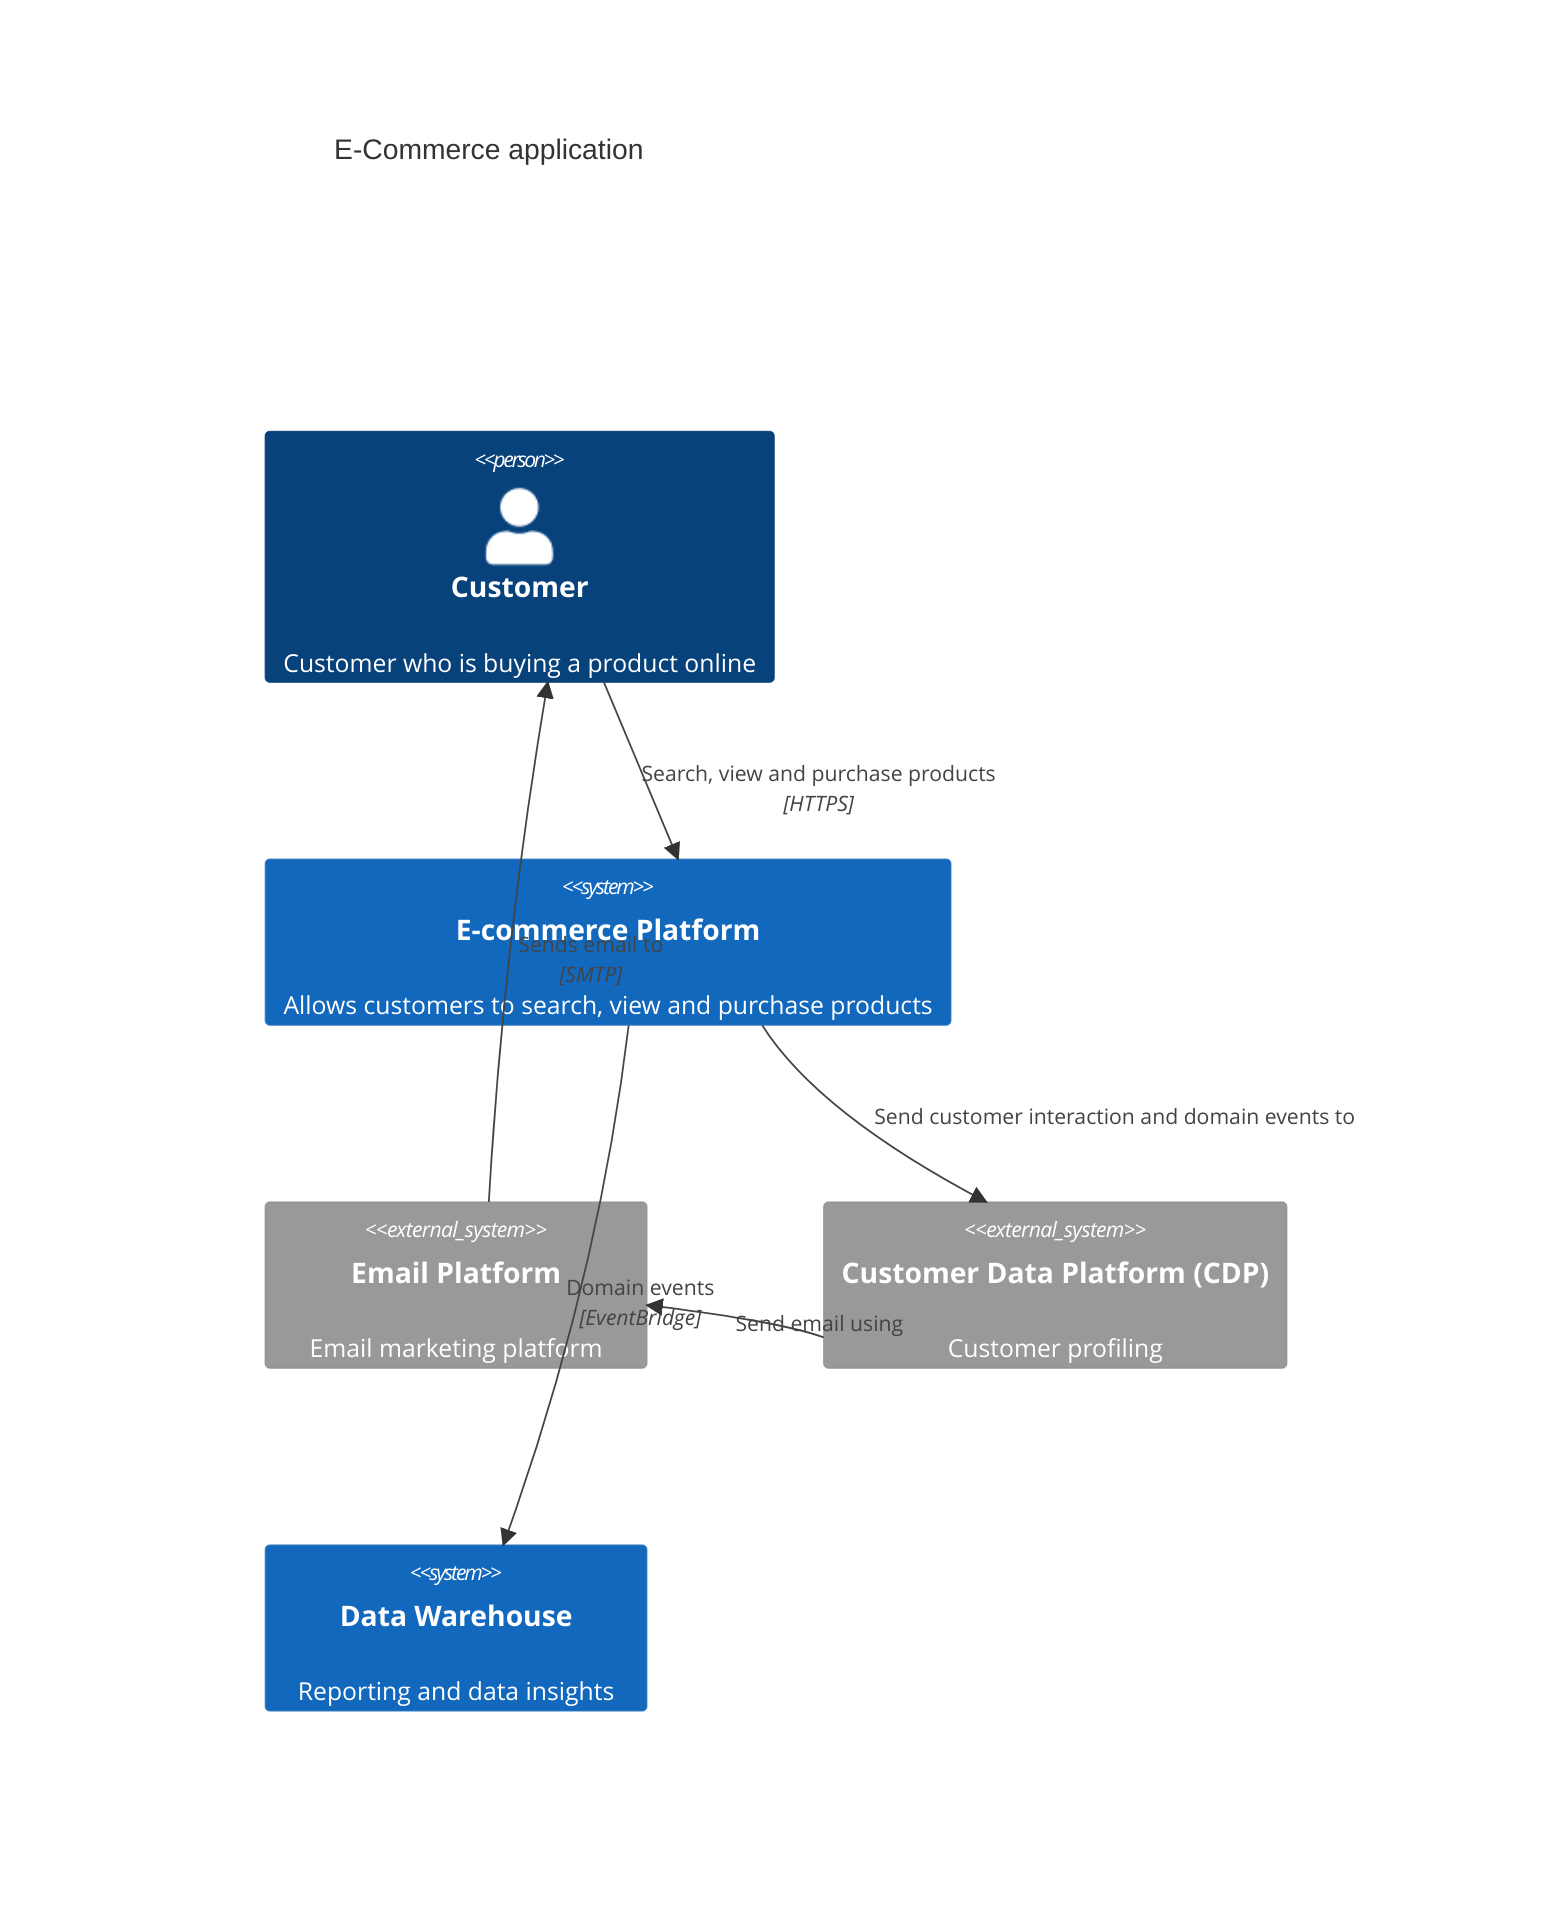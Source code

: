C4Context
    title E-Commerce application

    Person(person, "Customer", "Customer who is buying a product online")

    System(webApp, "E-commerce Platform", "Allows customers to search, view and purchase products")
    System_Ext(emailPlatform, "Email Platform", "Email marketing platform")
    System_Ext(cdp, "Customer Data Platform (CDP)", "Customer profiling")
    System(dwh, "Data Warehouse", "Reporting and data insights")

    Rel(person, webApp, "Search, view and purchase products", "HTTPS")
    Rel(webApp, cdp, "Send customer interaction and domain events to")
    Rel(cdp, emailPlatform, "Send email using")
    Rel(emailPlatform, person, "Sends email to", "SMTP")
    Rel(webApp, dwh, "Domain events", "EventBridge")